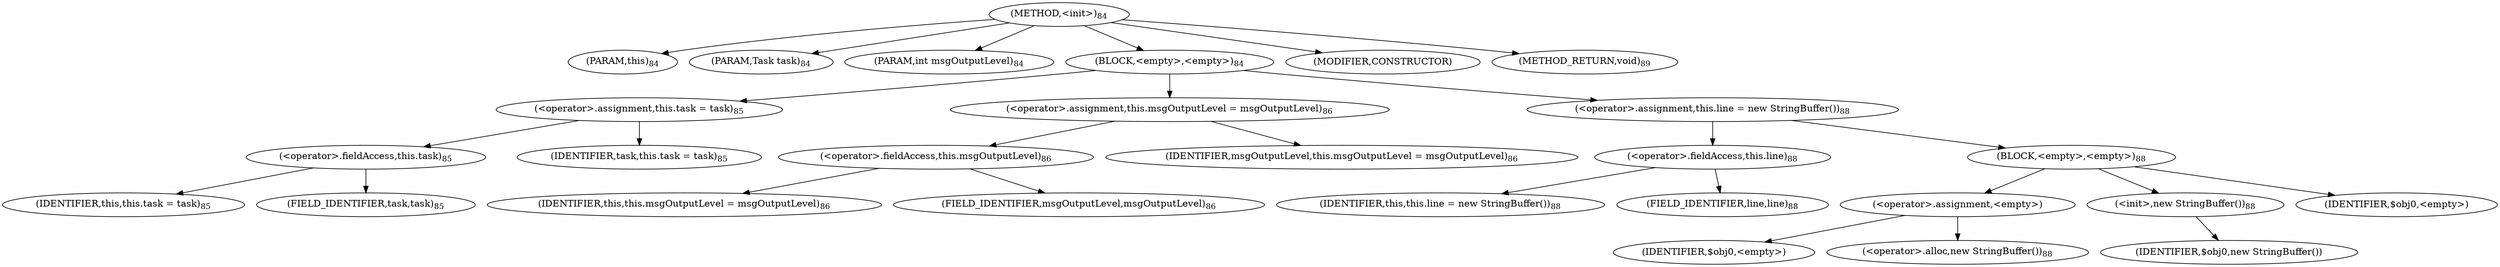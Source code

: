 digraph "&lt;init&gt;" {  
"22" [label = <(METHOD,&lt;init&gt;)<SUB>84</SUB>> ]
"4" [label = <(PARAM,this)<SUB>84</SUB>> ]
"23" [label = <(PARAM,Task task)<SUB>84</SUB>> ]
"24" [label = <(PARAM,int msgOutputLevel)<SUB>84</SUB>> ]
"25" [label = <(BLOCK,&lt;empty&gt;,&lt;empty&gt;)<SUB>84</SUB>> ]
"26" [label = <(&lt;operator&gt;.assignment,this.task = task)<SUB>85</SUB>> ]
"27" [label = <(&lt;operator&gt;.fieldAccess,this.task)<SUB>85</SUB>> ]
"3" [label = <(IDENTIFIER,this,this.task = task)<SUB>85</SUB>> ]
"28" [label = <(FIELD_IDENTIFIER,task,task)<SUB>85</SUB>> ]
"29" [label = <(IDENTIFIER,task,this.task = task)<SUB>85</SUB>> ]
"30" [label = <(&lt;operator&gt;.assignment,this.msgOutputLevel = msgOutputLevel)<SUB>86</SUB>> ]
"31" [label = <(&lt;operator&gt;.fieldAccess,this.msgOutputLevel)<SUB>86</SUB>> ]
"5" [label = <(IDENTIFIER,this,this.msgOutputLevel = msgOutputLevel)<SUB>86</SUB>> ]
"32" [label = <(FIELD_IDENTIFIER,msgOutputLevel,msgOutputLevel)<SUB>86</SUB>> ]
"33" [label = <(IDENTIFIER,msgOutputLevel,this.msgOutputLevel = msgOutputLevel)<SUB>86</SUB>> ]
"34" [label = <(&lt;operator&gt;.assignment,this.line = new StringBuffer())<SUB>88</SUB>> ]
"35" [label = <(&lt;operator&gt;.fieldAccess,this.line)<SUB>88</SUB>> ]
"36" [label = <(IDENTIFIER,this,this.line = new StringBuffer())<SUB>88</SUB>> ]
"37" [label = <(FIELD_IDENTIFIER,line,line)<SUB>88</SUB>> ]
"38" [label = <(BLOCK,&lt;empty&gt;,&lt;empty&gt;)<SUB>88</SUB>> ]
"39" [label = <(&lt;operator&gt;.assignment,&lt;empty&gt;)> ]
"40" [label = <(IDENTIFIER,$obj0,&lt;empty&gt;)> ]
"41" [label = <(&lt;operator&gt;.alloc,new StringBuffer())<SUB>88</SUB>> ]
"42" [label = <(&lt;init&gt;,new StringBuffer())<SUB>88</SUB>> ]
"43" [label = <(IDENTIFIER,$obj0,new StringBuffer())> ]
"44" [label = <(IDENTIFIER,$obj0,&lt;empty&gt;)> ]
"45" [label = <(MODIFIER,CONSTRUCTOR)> ]
"46" [label = <(METHOD_RETURN,void)<SUB>89</SUB>> ]
  "22" -> "4" 
  "22" -> "23" 
  "22" -> "24" 
  "22" -> "25" 
  "22" -> "45" 
  "22" -> "46" 
  "25" -> "26" 
  "25" -> "30" 
  "25" -> "34" 
  "26" -> "27" 
  "26" -> "29" 
  "27" -> "3" 
  "27" -> "28" 
  "30" -> "31" 
  "30" -> "33" 
  "31" -> "5" 
  "31" -> "32" 
  "34" -> "35" 
  "34" -> "38" 
  "35" -> "36" 
  "35" -> "37" 
  "38" -> "39" 
  "38" -> "42" 
  "38" -> "44" 
  "39" -> "40" 
  "39" -> "41" 
  "42" -> "43" 
}
